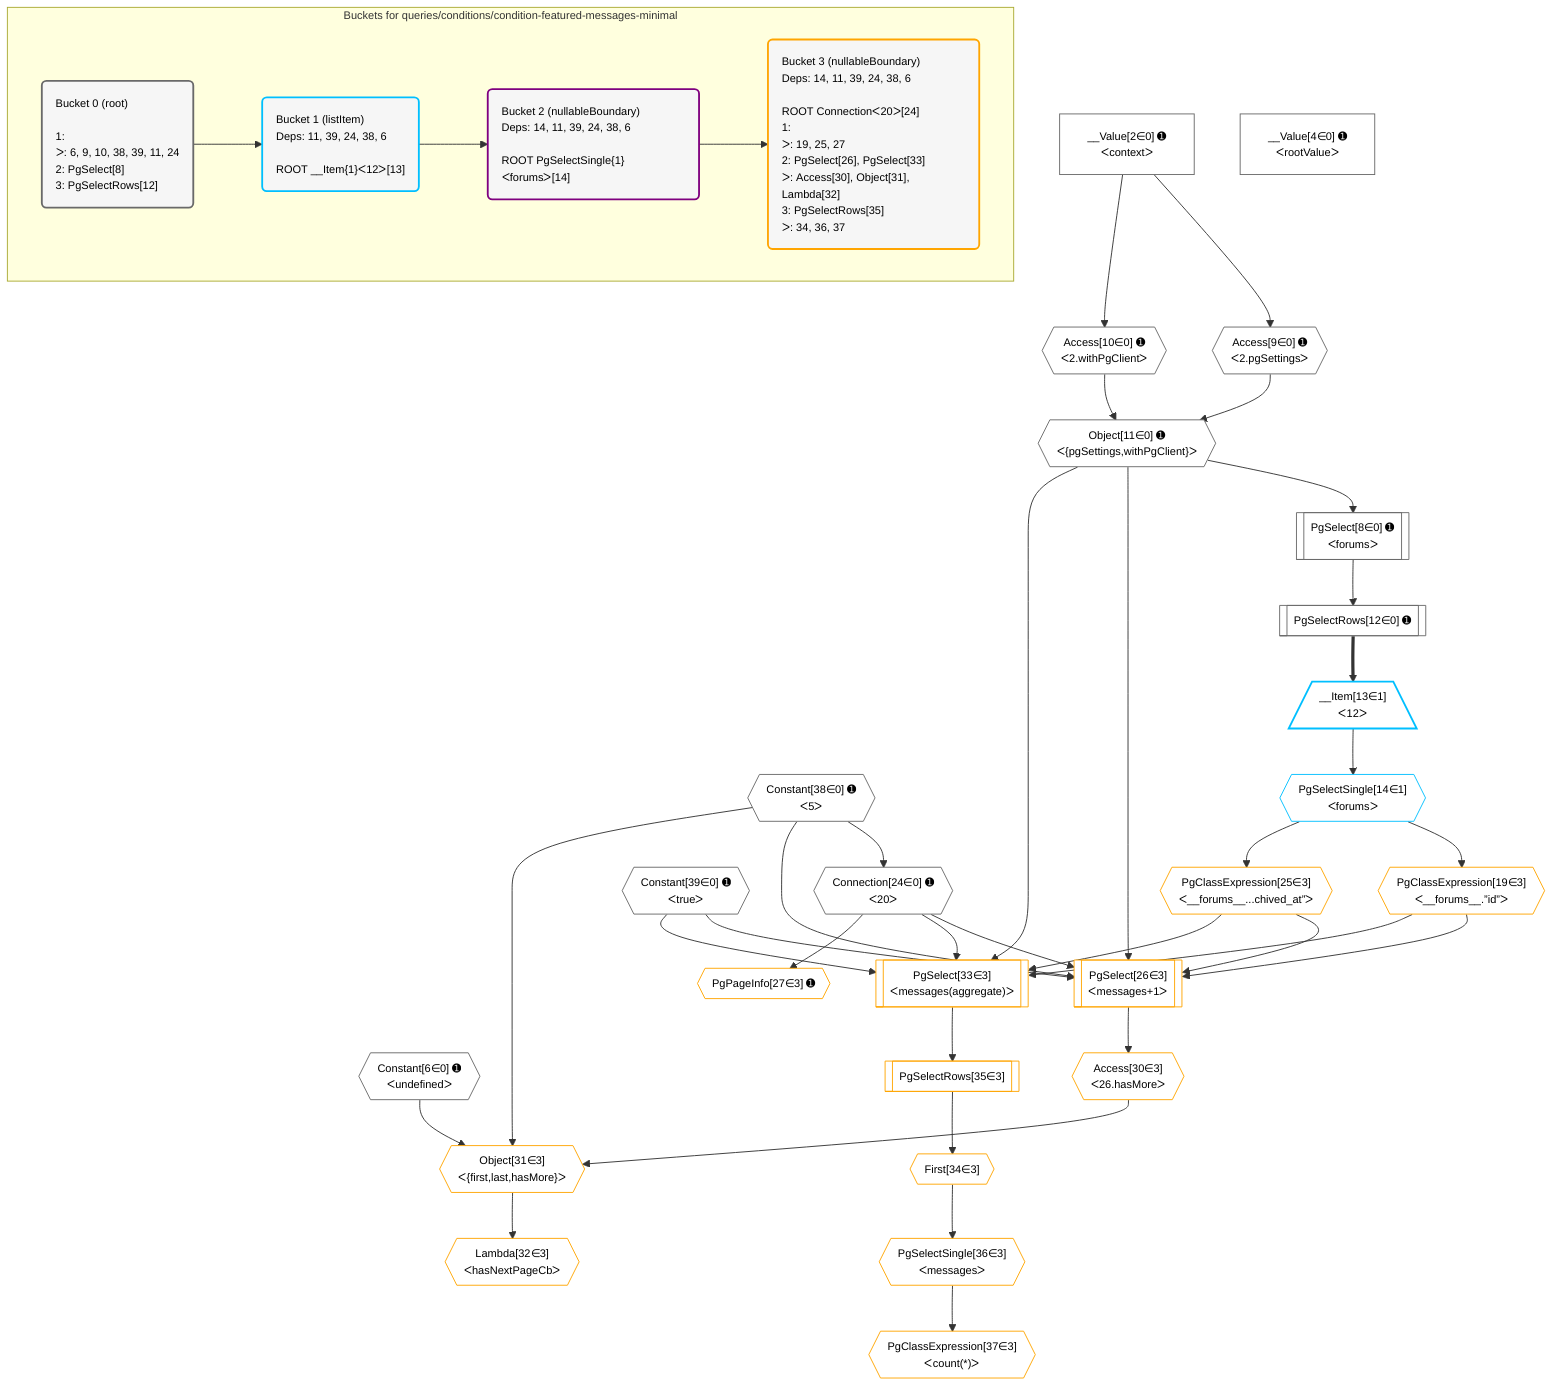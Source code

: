 %%{init: {'themeVariables': { 'fontSize': '12px'}}}%%
graph TD
    classDef path fill:#eee,stroke:#000,color:#000
    classDef plan fill:#fff,stroke-width:1px,color:#000
    classDef itemplan fill:#fff,stroke-width:2px,color:#000
    classDef unbatchedplan fill:#dff,stroke-width:1px,color:#000
    classDef sideeffectplan fill:#fcc,stroke-width:2px,color:#000
    classDef bucket fill:#f6f6f6,color:#000,stroke-width:2px,text-align:left


    %% plan dependencies
    Object11{{"Object[11∈0] ➊<br />ᐸ{pgSettings,withPgClient}ᐳ"}}:::plan
    Access9{{"Access[9∈0] ➊<br />ᐸ2.pgSettingsᐳ"}}:::plan
    Access10{{"Access[10∈0] ➊<br />ᐸ2.withPgClientᐳ"}}:::plan
    Access9 & Access10 --> Object11
    PgSelect8[["PgSelect[8∈0] ➊<br />ᐸforumsᐳ"]]:::plan
    Object11 --> PgSelect8
    __Value2["__Value[2∈0] ➊<br />ᐸcontextᐳ"]:::plan
    __Value2 --> Access9
    __Value2 --> Access10
    PgSelectRows12[["PgSelectRows[12∈0] ➊"]]:::plan
    PgSelect8 --> PgSelectRows12
    Connection24{{"Connection[24∈0] ➊<br />ᐸ20ᐳ"}}:::plan
    Constant38{{"Constant[38∈0] ➊<br />ᐸ5ᐳ"}}:::plan
    Constant38 --> Connection24
    __Value4["__Value[4∈0] ➊<br />ᐸrootValueᐳ"]:::plan
    Constant6{{"Constant[6∈0] ➊<br />ᐸundefinedᐳ"}}:::plan
    Constant39{{"Constant[39∈0] ➊<br />ᐸtrueᐳ"}}:::plan
    __Item13[/"__Item[13∈1]<br />ᐸ12ᐳ"\]:::itemplan
    PgSelectRows12 ==> __Item13
    PgSelectSingle14{{"PgSelectSingle[14∈1]<br />ᐸforumsᐳ"}}:::plan
    __Item13 --> PgSelectSingle14
    PgSelect26[["PgSelect[26∈3]<br />ᐸmessages+1ᐳ"]]:::plan
    PgClassExpression19{{"PgClassExpression[19∈3]<br />ᐸ__forums__.”id”ᐳ"}}:::plan
    PgClassExpression25{{"PgClassExpression[25∈3]<br />ᐸ__forums__...chived_at”ᐳ"}}:::plan
    Object11 & PgClassExpression19 & Constant39 & PgClassExpression25 & Connection24 & Constant38 --> PgSelect26
    PgSelect33[["PgSelect[33∈3]<br />ᐸmessages(aggregate)ᐳ"]]:::plan
    Object11 & PgClassExpression19 & Constant39 & PgClassExpression25 & Connection24 --> PgSelect33
    Object31{{"Object[31∈3]<br />ᐸ{first,last,hasMore}ᐳ"}}:::plan
    Access30{{"Access[30∈3]<br />ᐸ26.hasMoreᐳ"}}:::plan
    Constant38 & Constant6 & Access30 --> Object31
    PgSelectSingle14 --> PgClassExpression19
    PgSelectSingle14 --> PgClassExpression25
    PgPageInfo27{{"PgPageInfo[27∈3] ➊"}}:::plan
    Connection24 --> PgPageInfo27
    PgSelect26 --> Access30
    Lambda32{{"Lambda[32∈3]<br />ᐸhasNextPageCbᐳ"}}:::plan
    Object31 --> Lambda32
    First34{{"First[34∈3]"}}:::plan
    PgSelectRows35[["PgSelectRows[35∈3]"]]:::plan
    PgSelectRows35 --> First34
    PgSelect33 --> PgSelectRows35
    PgSelectSingle36{{"PgSelectSingle[36∈3]<br />ᐸmessagesᐳ"}}:::plan
    First34 --> PgSelectSingle36
    PgClassExpression37{{"PgClassExpression[37∈3]<br />ᐸcount(*)ᐳ"}}:::plan
    PgSelectSingle36 --> PgClassExpression37

    %% define steps

    subgraph "Buckets for queries/conditions/condition-featured-messages-minimal"
    Bucket0("Bucket 0 (root)<br /><br />1: <br />ᐳ: 6, 9, 10, 38, 39, 11, 24<br />2: PgSelect[8]<br />3: PgSelectRows[12]"):::bucket
    classDef bucket0 stroke:#696969
    class Bucket0,__Value2,__Value4,Constant6,PgSelect8,Access9,Access10,Object11,PgSelectRows12,Connection24,Constant38,Constant39 bucket0
    Bucket1("Bucket 1 (listItem)<br />Deps: 11, 39, 24, 38, 6<br /><br />ROOT __Item{1}ᐸ12ᐳ[13]"):::bucket
    classDef bucket1 stroke:#00bfff
    class Bucket1,__Item13,PgSelectSingle14 bucket1
    Bucket2("Bucket 2 (nullableBoundary)<br />Deps: 14, 11, 39, 24, 38, 6<br /><br />ROOT PgSelectSingle{1}ᐸforumsᐳ[14]"):::bucket
    classDef bucket2 stroke:#7f007f
    class Bucket2 bucket2
    Bucket3("Bucket 3 (nullableBoundary)<br />Deps: 14, 11, 39, 24, 38, 6<br /><br />ROOT Connectionᐸ20ᐳ[24]<br />1: <br />ᐳ: 19, 25, 27<br />2: PgSelect[26], PgSelect[33]<br />ᐳ: Access[30], Object[31], Lambda[32]<br />3: PgSelectRows[35]<br />ᐳ: 34, 36, 37"):::bucket
    classDef bucket3 stroke:#ffa500
    class Bucket3,PgClassExpression19,PgClassExpression25,PgSelect26,PgPageInfo27,Access30,Object31,Lambda32,PgSelect33,First34,PgSelectRows35,PgSelectSingle36,PgClassExpression37 bucket3
    Bucket0 --> Bucket1
    Bucket1 --> Bucket2
    Bucket2 --> Bucket3
    end